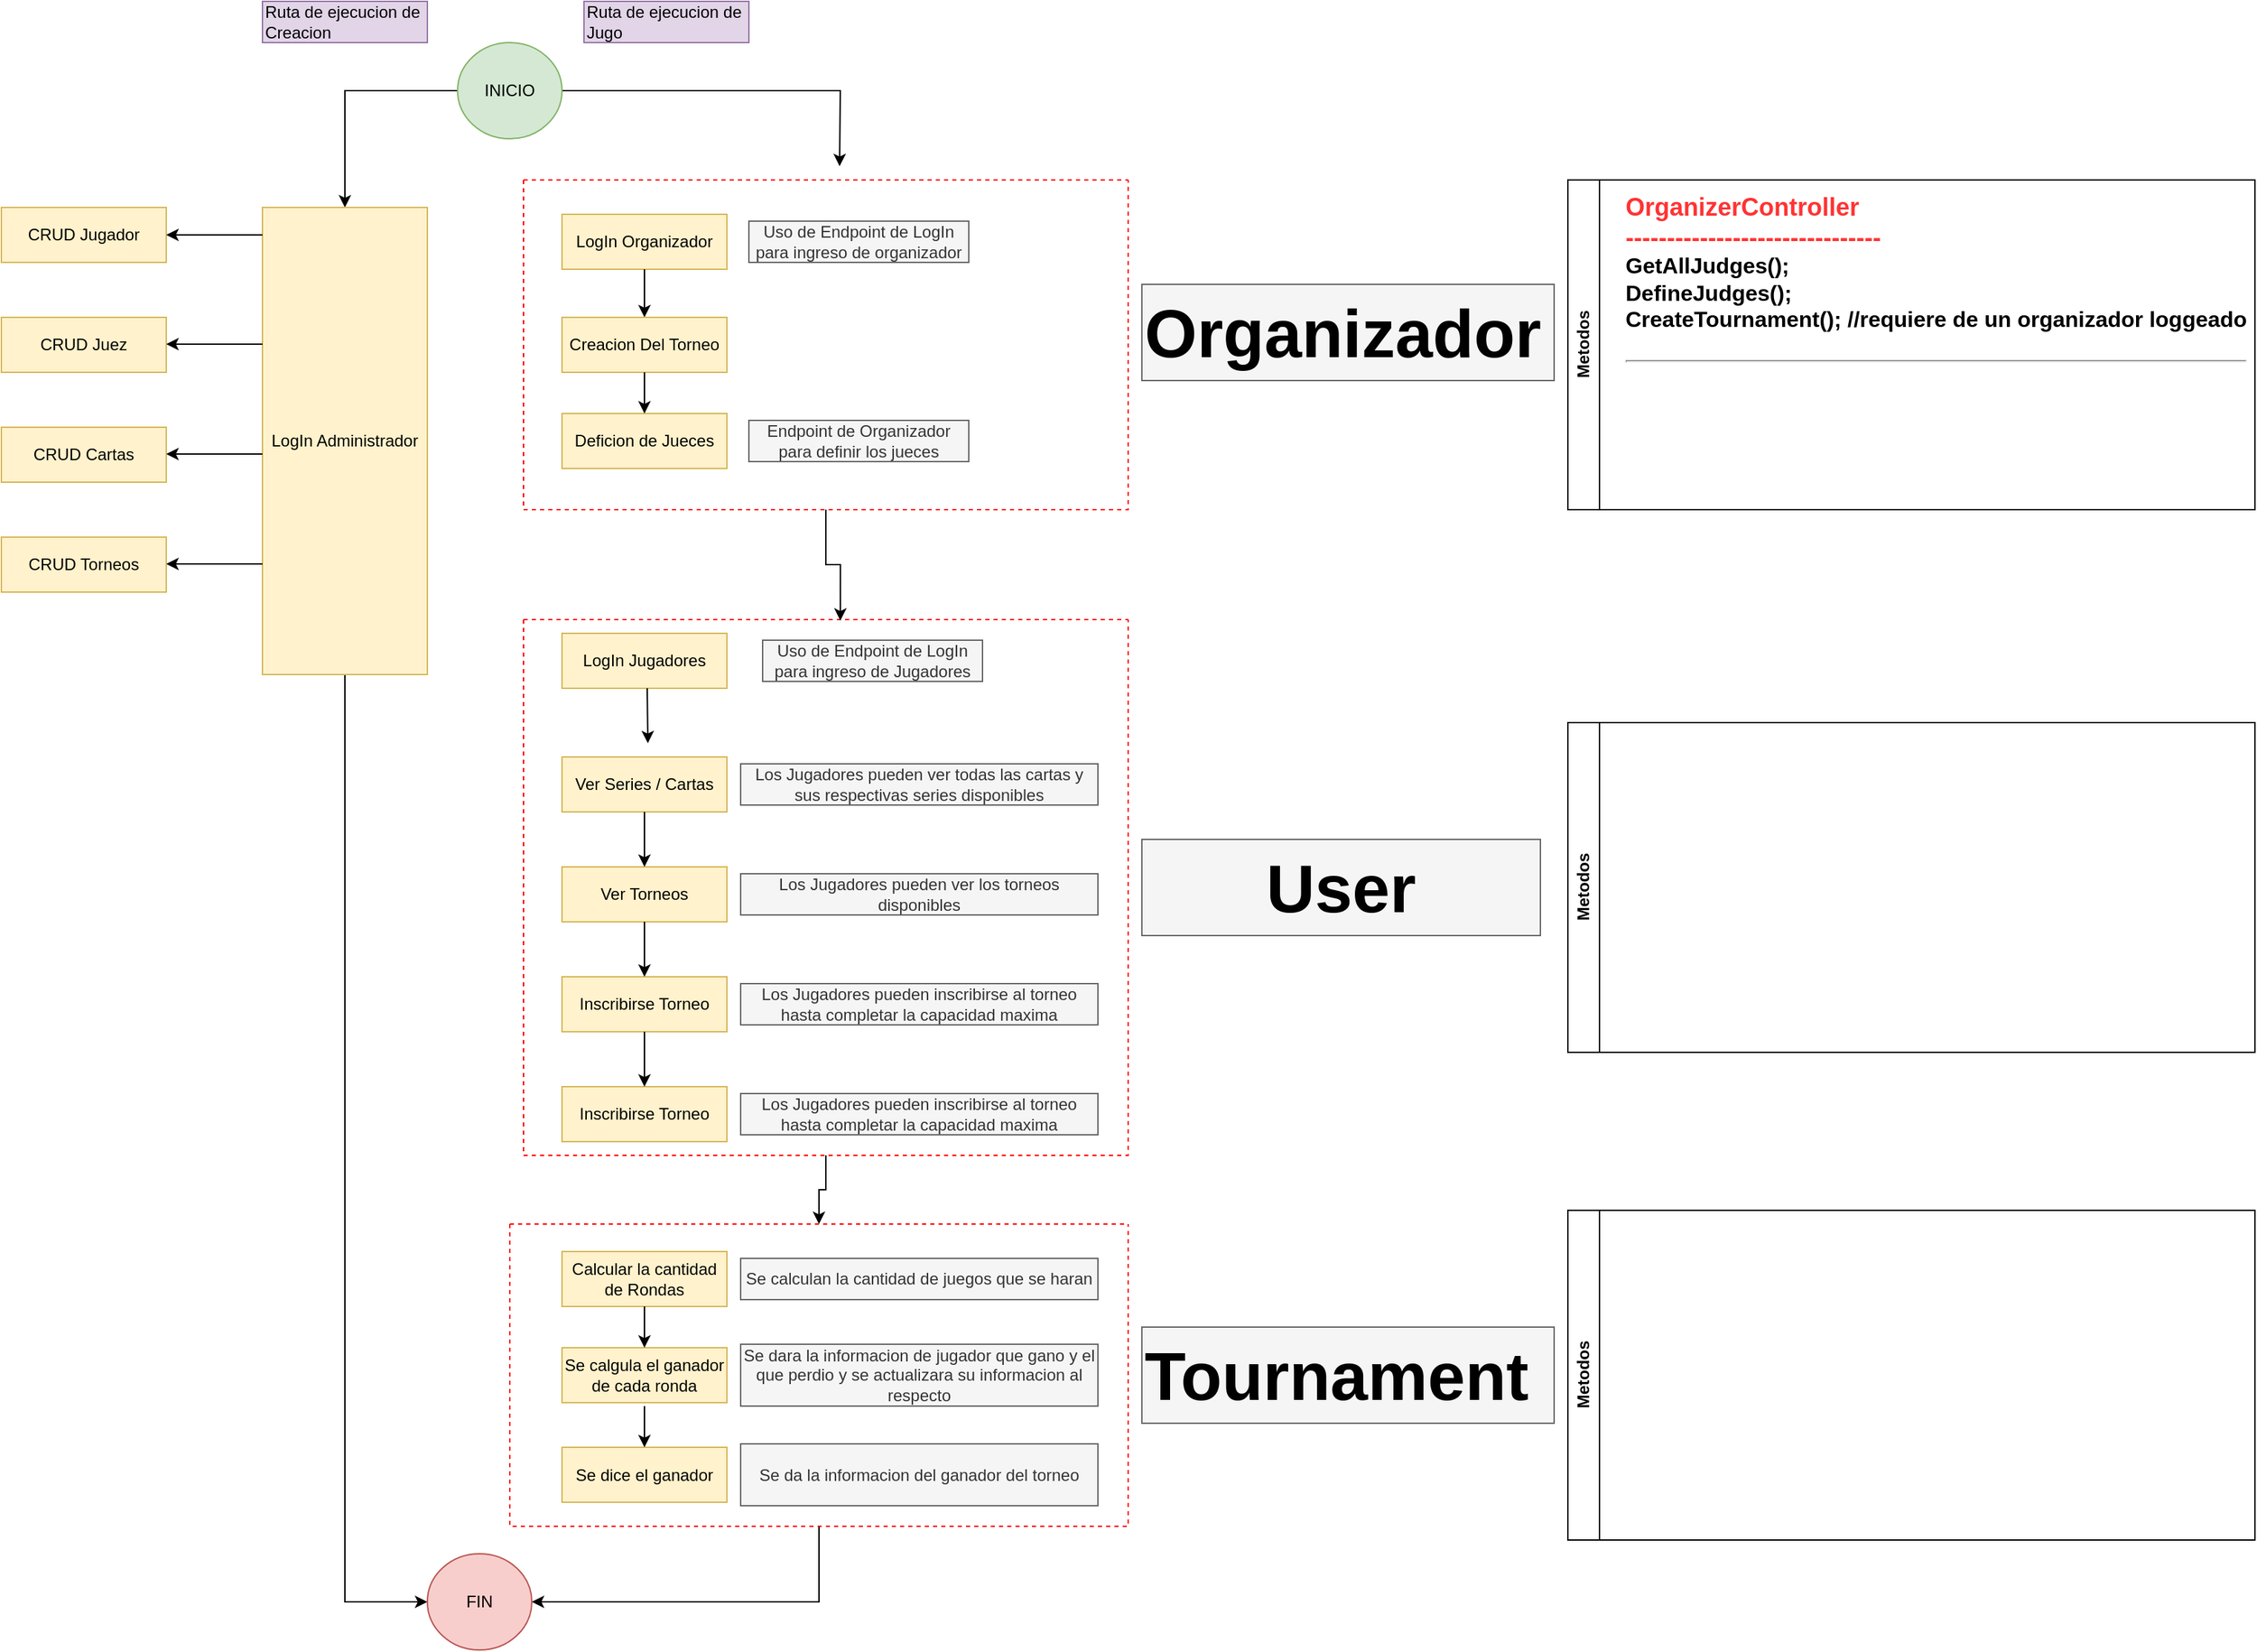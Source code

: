 <mxfile version="26.0.6">
  <diagram id="C5RBs43oDa-KdzZeNtuy" name="Page-1">
    <mxGraphModel dx="1751" dy="1924" grid="1" gridSize="10" guides="1" tooltips="1" connect="1" arrows="1" fold="1" page="1" pageScale="1" pageWidth="827" pageHeight="1169" math="0" shadow="0">
      <root>
        <mxCell id="WIyWlLk6GJQsqaUBKTNV-0" />
        <mxCell id="WIyWlLk6GJQsqaUBKTNV-1" parent="WIyWlLk6GJQsqaUBKTNV-0" />
        <mxCell id="nR5DASD_eiS3a2mbP523-37" style="edgeStyle=orthogonalEdgeStyle;rounded=0;orthogonalLoop=1;jettySize=auto;html=1;entryX=0.5;entryY=0;entryDx=0;entryDy=0;movable=0;resizable=0;rotatable=0;deletable=0;editable=0;locked=1;connectable=0;" edge="1" parent="WIyWlLk6GJQsqaUBKTNV-1" source="nR5DASD_eiS3a2mbP523-0" target="nR5DASD_eiS3a2mbP523-21">
          <mxGeometry relative="1" as="geometry" />
        </mxCell>
        <mxCell id="nR5DASD_eiS3a2mbP523-81" style="edgeStyle=orthogonalEdgeStyle;rounded=0;orthogonalLoop=1;jettySize=auto;html=1;" edge="1" parent="WIyWlLk6GJQsqaUBKTNV-1" source="nR5DASD_eiS3a2mbP523-0">
          <mxGeometry relative="1" as="geometry">
            <mxPoint x="1050" y="-670" as="targetPoint" />
          </mxGeometry>
        </mxCell>
        <mxCell id="nR5DASD_eiS3a2mbP523-0" value="INICIO" style="ellipse;whiteSpace=wrap;html=1;fillColor=#d5e8d4;strokeColor=#82b366;movable=1;resizable=1;rotatable=1;deletable=1;editable=1;locked=0;connectable=1;" vertex="1" parent="WIyWlLk6GJQsqaUBKTNV-1">
          <mxGeometry x="772" y="-760" width="76" height="70" as="geometry" />
        </mxCell>
        <mxCell id="nR5DASD_eiS3a2mbP523-2" value="LogIn Organizador" style="rounded=0;whiteSpace=wrap;html=1;fillColor=#fff2cc;strokeColor=#d6b656;movable=1;resizable=1;rotatable=1;deletable=1;editable=1;locked=0;connectable=1;" vertex="1" parent="WIyWlLk6GJQsqaUBKTNV-1">
          <mxGeometry x="848" y="-635" width="120" height="40" as="geometry" />
        </mxCell>
        <mxCell id="nR5DASD_eiS3a2mbP523-7" value="" style="endArrow=classic;html=1;rounded=0;exitX=0.5;exitY=1;exitDx=0;exitDy=0;entryX=0.5;entryY=0;entryDx=0;entryDy=0;movable=1;resizable=1;rotatable=1;deletable=1;editable=1;locked=0;connectable=1;" edge="1" parent="WIyWlLk6GJQsqaUBKTNV-1" source="nR5DASD_eiS3a2mbP523-2" target="nR5DASD_eiS3a2mbP523-8">
          <mxGeometry width="50" height="50" relative="1" as="geometry">
            <mxPoint x="860" y="-440" as="sourcePoint" />
            <mxPoint x="908" y="-550" as="targetPoint" />
          </mxGeometry>
        </mxCell>
        <mxCell id="nR5DASD_eiS3a2mbP523-8" value="Creacion Del Torneo" style="rounded=0;whiteSpace=wrap;html=1;fillColor=#fff2cc;strokeColor=#d6b656;movable=1;resizable=1;rotatable=1;deletable=1;editable=1;locked=0;connectable=1;" vertex="1" parent="WIyWlLk6GJQsqaUBKTNV-1">
          <mxGeometry x="848" y="-560" width="120" height="40" as="geometry" />
        </mxCell>
        <mxCell id="nR5DASD_eiS3a2mbP523-9" value="Deficion de Jueces" style="rounded=0;whiteSpace=wrap;html=1;fillColor=#fff2cc;strokeColor=#d6b656;movable=1;resizable=1;rotatable=1;deletable=1;editable=1;locked=0;connectable=1;" vertex="1" parent="WIyWlLk6GJQsqaUBKTNV-1">
          <mxGeometry x="848" y="-490" width="120" height="40" as="geometry" />
        </mxCell>
        <mxCell id="nR5DASD_eiS3a2mbP523-10" value="" style="endArrow=classic;html=1;rounded=0;exitX=0.5;exitY=1;exitDx=0;exitDy=0;entryX=0.5;entryY=0;entryDx=0;entryDy=0;movable=1;resizable=1;rotatable=1;deletable=1;editable=1;locked=0;connectable=1;" edge="1" parent="WIyWlLk6GJQsqaUBKTNV-1" source="nR5DASD_eiS3a2mbP523-8" target="nR5DASD_eiS3a2mbP523-9">
          <mxGeometry width="50" height="50" relative="1" as="geometry">
            <mxPoint x="917.5" y="-510" as="sourcePoint" />
            <mxPoint x="917.5" y="-460" as="targetPoint" />
          </mxGeometry>
        </mxCell>
        <mxCell id="nR5DASD_eiS3a2mbP523-11" value="Endpoint de Organizador para definir los jueces" style="text;html=1;align=center;verticalAlign=middle;whiteSpace=wrap;rounded=0;fillColor=#f5f5f5;fontColor=#333333;strokeColor=#666666;movable=1;resizable=1;rotatable=1;deletable=1;editable=1;locked=0;connectable=1;" vertex="1" parent="WIyWlLk6GJQsqaUBKTNV-1">
          <mxGeometry x="984" y="-485" width="160" height="30" as="geometry" />
        </mxCell>
        <mxCell id="nR5DASD_eiS3a2mbP523-12" value="Uso de Endpoint de LogIn para ingreso de organizador" style="text;html=1;align=center;verticalAlign=middle;whiteSpace=wrap;rounded=0;fillColor=#f5f5f5;fontColor=#333333;strokeColor=#666666;movable=1;resizable=1;rotatable=1;deletable=1;editable=1;locked=0;connectable=1;" vertex="1" parent="WIyWlLk6GJQsqaUBKTNV-1">
          <mxGeometry x="984" y="-630" width="160" height="30" as="geometry" />
        </mxCell>
        <mxCell id="nR5DASD_eiS3a2mbP523-16" value="LogIn Jugadores" style="rounded=0;whiteSpace=wrap;html=1;fillColor=#fff2cc;strokeColor=#d6b656;movable=0;resizable=0;rotatable=0;deletable=0;editable=0;locked=1;connectable=0;" vertex="1" parent="WIyWlLk6GJQsqaUBKTNV-1">
          <mxGeometry x="848" y="-330" width="120" height="40" as="geometry" />
        </mxCell>
        <mxCell id="nR5DASD_eiS3a2mbP523-18" value="Uso de Endpoint de LogIn para ingreso de Jugadores" style="text;html=1;align=center;verticalAlign=middle;whiteSpace=wrap;rounded=0;fillColor=#f5f5f5;fontColor=#333333;strokeColor=#666666;movable=0;resizable=0;rotatable=0;deletable=0;editable=0;locked=1;connectable=0;" vertex="1" parent="WIyWlLk6GJQsqaUBKTNV-1">
          <mxGeometry x="994" y="-325" width="160" height="30" as="geometry" />
        </mxCell>
        <mxCell id="nR5DASD_eiS3a2mbP523-19" value="Ruta de ejecucion de Jugo" style="text;html=1;align=left;verticalAlign=middle;whiteSpace=wrap;rounded=0;fillColor=#e1d5e7;strokeColor=#9673a6;movable=0;resizable=0;rotatable=0;deletable=0;editable=0;locked=1;connectable=0;" vertex="1" parent="WIyWlLk6GJQsqaUBKTNV-1">
          <mxGeometry x="864" y="-790" width="120" height="30" as="geometry" />
        </mxCell>
        <mxCell id="nR5DASD_eiS3a2mbP523-20" value="Ruta de ejecucion de Creacion" style="text;html=1;align=left;verticalAlign=middle;whiteSpace=wrap;rounded=0;fillColor=#e1d5e7;strokeColor=#9673a6;" vertex="1" parent="WIyWlLk6GJQsqaUBKTNV-1">
          <mxGeometry x="630" y="-790" width="120" height="30" as="geometry" />
        </mxCell>
        <mxCell id="nR5DASD_eiS3a2mbP523-84" style="edgeStyle=orthogonalEdgeStyle;rounded=0;orthogonalLoop=1;jettySize=auto;html=1;entryX=0;entryY=0.5;entryDx=0;entryDy=0;" edge="1" parent="WIyWlLk6GJQsqaUBKTNV-1" source="nR5DASD_eiS3a2mbP523-21" target="nR5DASD_eiS3a2mbP523-83">
          <mxGeometry relative="1" as="geometry" />
        </mxCell>
        <mxCell id="nR5DASD_eiS3a2mbP523-21" value="LogIn Administrador" style="rounded=0;whiteSpace=wrap;html=1;fillColor=#fff2cc;strokeColor=#d6b656;movable=1;resizable=1;rotatable=1;deletable=1;editable=1;locked=0;connectable=1;" vertex="1" parent="WIyWlLk6GJQsqaUBKTNV-1">
          <mxGeometry x="630" y="-640" width="120" height="340" as="geometry" />
        </mxCell>
        <mxCell id="nR5DASD_eiS3a2mbP523-24" value="CRUD Jugador" style="rounded=0;whiteSpace=wrap;html=1;fillColor=#fff2cc;strokeColor=#d6b656;movable=0;resizable=0;rotatable=0;deletable=0;editable=0;locked=1;connectable=0;" vertex="1" parent="WIyWlLk6GJQsqaUBKTNV-1">
          <mxGeometry x="440" y="-640" width="120" height="40" as="geometry" />
        </mxCell>
        <mxCell id="nR5DASD_eiS3a2mbP523-26" value="CRUD Juez" style="rounded=0;whiteSpace=wrap;html=1;fillColor=#fff2cc;strokeColor=#d6b656;movable=0;resizable=0;rotatable=0;deletable=0;editable=0;locked=1;connectable=0;" vertex="1" parent="WIyWlLk6GJQsqaUBKTNV-1">
          <mxGeometry x="440" y="-560" width="120" height="40" as="geometry" />
        </mxCell>
        <mxCell id="nR5DASD_eiS3a2mbP523-27" value="CRUD Cartas" style="rounded=0;whiteSpace=wrap;html=1;fillColor=#fff2cc;strokeColor=#d6b656;movable=0;resizable=0;rotatable=0;deletable=0;editable=0;locked=1;connectable=0;" vertex="1" parent="WIyWlLk6GJQsqaUBKTNV-1">
          <mxGeometry x="440" y="-480" width="120" height="40" as="geometry" />
        </mxCell>
        <mxCell id="nR5DASD_eiS3a2mbP523-28" value="CRUD Torneos" style="rounded=0;whiteSpace=wrap;html=1;fillColor=#fff2cc;strokeColor=#d6b656;movable=0;resizable=0;rotatable=0;deletable=0;editable=0;locked=1;connectable=0;" vertex="1" parent="WIyWlLk6GJQsqaUBKTNV-1">
          <mxGeometry x="440" y="-400" width="120" height="40" as="geometry" />
        </mxCell>
        <mxCell id="nR5DASD_eiS3a2mbP523-29" value="" style="endArrow=classic;html=1;rounded=0;entryX=1;entryY=0.5;entryDx=0;entryDy=0;movable=0;resizable=0;rotatable=0;deletable=0;editable=0;locked=1;connectable=0;" edge="1" parent="WIyWlLk6GJQsqaUBKTNV-1" target="nR5DASD_eiS3a2mbP523-24">
          <mxGeometry width="50" height="50" relative="1" as="geometry">
            <mxPoint x="630" y="-620" as="sourcePoint" />
            <mxPoint x="680" y="-670" as="targetPoint" />
          </mxGeometry>
        </mxCell>
        <mxCell id="nR5DASD_eiS3a2mbP523-30" value="" style="endArrow=classic;html=1;rounded=0;entryX=1;entryY=0.5;entryDx=0;entryDy=0;movable=0;resizable=0;rotatable=0;deletable=0;editable=0;locked=1;connectable=0;" edge="1" parent="WIyWlLk6GJQsqaUBKTNV-1">
          <mxGeometry width="50" height="50" relative="1" as="geometry">
            <mxPoint x="630" y="-540.5" as="sourcePoint" />
            <mxPoint x="560" y="-540.5" as="targetPoint" />
          </mxGeometry>
        </mxCell>
        <mxCell id="nR5DASD_eiS3a2mbP523-31" value="" style="endArrow=classic;html=1;rounded=0;entryX=1;entryY=0.5;entryDx=0;entryDy=0;movable=0;resizable=0;rotatable=0;deletable=0;editable=0;locked=1;connectable=0;" edge="1" parent="WIyWlLk6GJQsqaUBKTNV-1">
          <mxGeometry width="50" height="50" relative="1" as="geometry">
            <mxPoint x="630" y="-460.5" as="sourcePoint" />
            <mxPoint x="560" y="-460.5" as="targetPoint" />
          </mxGeometry>
        </mxCell>
        <mxCell id="nR5DASD_eiS3a2mbP523-32" value="" style="endArrow=classic;html=1;rounded=0;entryX=1;entryY=0.5;entryDx=0;entryDy=0;movable=0;resizable=0;rotatable=0;deletable=0;editable=0;locked=1;connectable=0;" edge="1" parent="WIyWlLk6GJQsqaUBKTNV-1">
          <mxGeometry width="50" height="50" relative="1" as="geometry">
            <mxPoint x="630" y="-380.5" as="sourcePoint" />
            <mxPoint x="560" y="-380.5" as="targetPoint" />
          </mxGeometry>
        </mxCell>
        <mxCell id="nR5DASD_eiS3a2mbP523-41" value="" style="endArrow=classic;html=1;rounded=0;exitX=0.5;exitY=1;exitDx=0;exitDy=0;" edge="1" parent="WIyWlLk6GJQsqaUBKTNV-1">
          <mxGeometry width="50" height="50" relative="1" as="geometry">
            <mxPoint x="910" y="-290" as="sourcePoint" />
            <mxPoint x="910.5" y="-250" as="targetPoint" />
          </mxGeometry>
        </mxCell>
        <mxCell id="nR5DASD_eiS3a2mbP523-58" value="" style="group;movable=0;resizable=0;rotatable=0;deletable=0;editable=0;locked=1;connectable=0;" vertex="1" connectable="0" parent="WIyWlLk6GJQsqaUBKTNV-1">
          <mxGeometry x="848" y="-240" width="390" height="280" as="geometry" />
        </mxCell>
        <mxCell id="nR5DASD_eiS3a2mbP523-42" value="Ver Series / Cartas" style="rounded=0;whiteSpace=wrap;html=1;fillColor=#fff2cc;strokeColor=#d6b656;" vertex="1" parent="nR5DASD_eiS3a2mbP523-58">
          <mxGeometry width="120" height="40" as="geometry" />
        </mxCell>
        <mxCell id="nR5DASD_eiS3a2mbP523-43" value="Los Jugadores pueden ver todas las cartas y sus respectivas series disponibles" style="text;html=1;align=center;verticalAlign=middle;whiteSpace=wrap;rounded=0;fillColor=#f5f5f5;fontColor=#333333;strokeColor=#666666;" vertex="1" parent="nR5DASD_eiS3a2mbP523-58">
          <mxGeometry x="130" y="5" width="260" height="30" as="geometry" />
        </mxCell>
        <mxCell id="nR5DASD_eiS3a2mbP523-46" value="Ver Torneos" style="rounded=0;whiteSpace=wrap;html=1;fillColor=#fff2cc;strokeColor=#d6b656;" vertex="1" parent="nR5DASD_eiS3a2mbP523-58">
          <mxGeometry y="80" width="120" height="40" as="geometry" />
        </mxCell>
        <mxCell id="nR5DASD_eiS3a2mbP523-47" value="Los Jugadores pueden ver los torneos disponibles" style="text;html=1;align=center;verticalAlign=middle;whiteSpace=wrap;rounded=0;fillColor=#f5f5f5;fontColor=#333333;strokeColor=#666666;" vertex="1" parent="nR5DASD_eiS3a2mbP523-58">
          <mxGeometry x="130" y="85" width="260" height="30" as="geometry" />
        </mxCell>
        <mxCell id="nR5DASD_eiS3a2mbP523-50" value="Inscribirse Torneo" style="rounded=0;whiteSpace=wrap;html=1;fillColor=#fff2cc;strokeColor=#d6b656;" vertex="1" parent="nR5DASD_eiS3a2mbP523-58">
          <mxGeometry y="160" width="120" height="40" as="geometry" />
        </mxCell>
        <mxCell id="nR5DASD_eiS3a2mbP523-51" value="Los Jugadores pueden inscribirse al torneo hasta completar la capacidad maxima" style="text;html=1;align=center;verticalAlign=middle;whiteSpace=wrap;rounded=0;fillColor=#f5f5f5;fontColor=#333333;strokeColor=#666666;" vertex="1" parent="nR5DASD_eiS3a2mbP523-58">
          <mxGeometry x="130" y="165" width="260" height="30" as="geometry" />
        </mxCell>
        <mxCell id="nR5DASD_eiS3a2mbP523-53" value="Inscribirse Torneo" style="rounded=0;whiteSpace=wrap;html=1;fillColor=#fff2cc;strokeColor=#d6b656;" vertex="1" parent="nR5DASD_eiS3a2mbP523-58">
          <mxGeometry y="240" width="120" height="40" as="geometry" />
        </mxCell>
        <mxCell id="nR5DASD_eiS3a2mbP523-54" value="Los Jugadores pueden inscribirse al torneo hasta completar la capacidad maxima" style="text;html=1;align=center;verticalAlign=middle;whiteSpace=wrap;rounded=0;fillColor=#f5f5f5;fontColor=#333333;strokeColor=#666666;" vertex="1" parent="nR5DASD_eiS3a2mbP523-58">
          <mxGeometry x="130" y="245" width="260" height="30" as="geometry" />
        </mxCell>
        <mxCell id="nR5DASD_eiS3a2mbP523-49" value="" style="endArrow=classic;html=1;rounded=0;exitX=0.5;exitY=1;exitDx=0;exitDy=0;" edge="1" parent="nR5DASD_eiS3a2mbP523-58" source="nR5DASD_eiS3a2mbP523-42" target="nR5DASD_eiS3a2mbP523-46">
          <mxGeometry width="50" height="50" relative="1" as="geometry">
            <mxPoint x="62" y="75" as="sourcePoint" />
            <mxPoint x="112" y="25" as="targetPoint" />
          </mxGeometry>
        </mxCell>
        <mxCell id="nR5DASD_eiS3a2mbP523-52" value="" style="endArrow=classic;html=1;rounded=0;exitX=0.5;exitY=1;exitDx=0;exitDy=0;" edge="1" parent="nR5DASD_eiS3a2mbP523-58" target="nR5DASD_eiS3a2mbP523-50" source="nR5DASD_eiS3a2mbP523-46">
          <mxGeometry width="50" height="50" relative="1" as="geometry">
            <mxPoint x="60" y="150" as="sourcePoint" />
            <mxPoint x="112" y="105" as="targetPoint" />
          </mxGeometry>
        </mxCell>
        <mxCell id="nR5DASD_eiS3a2mbP523-55" value="" style="endArrow=classic;html=1;rounded=0;exitX=0.5;exitY=1;exitDx=0;exitDy=0;" edge="1" parent="nR5DASD_eiS3a2mbP523-58" target="nR5DASD_eiS3a2mbP523-53" source="nR5DASD_eiS3a2mbP523-50">
          <mxGeometry width="50" height="50" relative="1" as="geometry">
            <mxPoint x="60" y="230" as="sourcePoint" />
            <mxPoint x="112" y="185" as="targetPoint" />
          </mxGeometry>
        </mxCell>
        <mxCell id="nR5DASD_eiS3a2mbP523-79" style="edgeStyle=orthogonalEdgeStyle;rounded=0;orthogonalLoop=1;jettySize=auto;html=1;entryX=0.5;entryY=0;entryDx=0;entryDy=0;" edge="1" parent="WIyWlLk6GJQsqaUBKTNV-1" source="nR5DASD_eiS3a2mbP523-60" target="nR5DASD_eiS3a2mbP523-62">
          <mxGeometry relative="1" as="geometry" />
        </mxCell>
        <mxCell id="nR5DASD_eiS3a2mbP523-60" value="" style="swimlane;startSize=0;fillColor=#e1d5e7;strokeColor=#FF0000;dashed=1;" vertex="1" parent="WIyWlLk6GJQsqaUBKTNV-1">
          <mxGeometry x="820" y="-340" width="440" height="390" as="geometry" />
        </mxCell>
        <mxCell id="nR5DASD_eiS3a2mbP523-61" value="&lt;h1 style=&quot;margin-top: 0px;&quot;&gt;&lt;span style=&quot;background-color: transparent; color: light-dark(rgb(0, 0, 0), rgb(255, 255, 255));&quot;&gt;&lt;font style=&quot;font-size: 49px;&quot;&gt;User&lt;/font&gt;&lt;/span&gt;&lt;/h1&gt;" style="text;html=1;whiteSpace=wrap;overflow=hidden;rounded=0;fillColor=#f5f5f5;fontColor=#333333;strokeColor=#666666;align=center;" vertex="1" parent="WIyWlLk6GJQsqaUBKTNV-1">
          <mxGeometry x="1270" y="-180" width="290" height="70" as="geometry" />
        </mxCell>
        <mxCell id="nR5DASD_eiS3a2mbP523-85" style="edgeStyle=orthogonalEdgeStyle;rounded=0;orthogonalLoop=1;jettySize=auto;html=1;exitX=0.5;exitY=1;exitDx=0;exitDy=0;entryX=1;entryY=0.5;entryDx=0;entryDy=0;" edge="1" parent="WIyWlLk6GJQsqaUBKTNV-1" source="nR5DASD_eiS3a2mbP523-62" target="nR5DASD_eiS3a2mbP523-83">
          <mxGeometry relative="1" as="geometry" />
        </mxCell>
        <mxCell id="nR5DASD_eiS3a2mbP523-62" value="" style="swimlane;startSize=0;fillColor=#e1d5e7;strokeColor=#FF0000;dashed=1;" vertex="1" parent="WIyWlLk6GJQsqaUBKTNV-1">
          <mxGeometry x="810" y="100" width="450" height="220" as="geometry" />
        </mxCell>
        <mxCell id="nR5DASD_eiS3a2mbP523-63" value="&lt;h1 style=&quot;margin-top: 0px;&quot;&gt;&lt;span style=&quot;background-color: transparent; color: light-dark(rgb(0, 0, 0), rgb(255, 255, 255));&quot;&gt;&lt;font style=&quot;font-size: 49px;&quot;&gt;Organizador&lt;/font&gt;&lt;/span&gt;&lt;/h1&gt;" style="text;html=1;whiteSpace=wrap;overflow=hidden;rounded=0;fillColor=#f5f5f5;fontColor=#333333;strokeColor=#666666;" vertex="1" parent="WIyWlLk6GJQsqaUBKTNV-1">
          <mxGeometry x="1270" y="-584" width="300" height="70" as="geometry" />
        </mxCell>
        <mxCell id="nR5DASD_eiS3a2mbP523-66" value="Calcular la cantidad de Rondas" style="rounded=0;whiteSpace=wrap;html=1;fillColor=#fff2cc;strokeColor=#d6b656;" vertex="1" parent="WIyWlLk6GJQsqaUBKTNV-1">
          <mxGeometry x="848" y="120" width="120" height="40" as="geometry" />
        </mxCell>
        <mxCell id="nR5DASD_eiS3a2mbP523-67" value="Se calculan la cantidad de juegos que se haran" style="text;html=1;align=center;verticalAlign=middle;whiteSpace=wrap;rounded=0;fillColor=#f5f5f5;fontColor=#333333;strokeColor=#666666;" vertex="1" parent="WIyWlLk6GJQsqaUBKTNV-1">
          <mxGeometry x="978" y="125" width="260" height="30" as="geometry" />
        </mxCell>
        <mxCell id="nR5DASD_eiS3a2mbP523-68" value="Se calgula el ganador de cada ronda" style="rounded=0;whiteSpace=wrap;html=1;fillColor=#fff2cc;strokeColor=#d6b656;" vertex="1" parent="WIyWlLk6GJQsqaUBKTNV-1">
          <mxGeometry x="848" y="190" width="120" height="40" as="geometry" />
        </mxCell>
        <mxCell id="nR5DASD_eiS3a2mbP523-69" value="Se dara la informacion de jugador que gano y el que perdio y se actualizara su informacion al respecto" style="text;html=1;align=center;verticalAlign=middle;whiteSpace=wrap;rounded=0;fillColor=#f5f5f5;fontColor=#333333;strokeColor=#666666;" vertex="1" parent="WIyWlLk6GJQsqaUBKTNV-1">
          <mxGeometry x="978" y="187.5" width="260" height="45" as="geometry" />
        </mxCell>
        <mxCell id="nR5DASD_eiS3a2mbP523-70" value="" style="endArrow=classic;html=1;rounded=0;movable=1;resizable=1;rotatable=1;deletable=1;editable=1;locked=0;connectable=1;exitX=0.5;exitY=1;exitDx=0;exitDy=0;" edge="1" parent="WIyWlLk6GJQsqaUBKTNV-1" source="nR5DASD_eiS3a2mbP523-66">
          <mxGeometry width="50" height="50" relative="1" as="geometry">
            <mxPoint x="907.98" y="170" as="sourcePoint" />
            <mxPoint x="908" y="190" as="targetPoint" />
          </mxGeometry>
        </mxCell>
        <mxCell id="nR5DASD_eiS3a2mbP523-72" value="Se dice el ganador" style="rounded=0;whiteSpace=wrap;html=1;fillColor=#fff2cc;strokeColor=#d6b656;" vertex="1" parent="WIyWlLk6GJQsqaUBKTNV-1">
          <mxGeometry x="848" y="262.5" width="120" height="40" as="geometry" />
        </mxCell>
        <mxCell id="nR5DASD_eiS3a2mbP523-73" value="Se da la informacion del ganador del torneo" style="text;html=1;align=center;verticalAlign=middle;whiteSpace=wrap;rounded=0;fillColor=#f5f5f5;fontColor=#333333;strokeColor=#666666;" vertex="1" parent="WIyWlLk6GJQsqaUBKTNV-1">
          <mxGeometry x="978" y="260" width="260" height="45" as="geometry" />
        </mxCell>
        <mxCell id="nR5DASD_eiS3a2mbP523-74" value="" style="endArrow=classic;html=1;rounded=0;movable=1;resizable=1;rotatable=1;deletable=1;editable=1;locked=0;connectable=1;exitX=0.5;exitY=1;exitDx=0;exitDy=0;" edge="1" parent="WIyWlLk6GJQsqaUBKTNV-1">
          <mxGeometry width="50" height="50" relative="1" as="geometry">
            <mxPoint x="908" y="232.5" as="sourcePoint" />
            <mxPoint x="908" y="262.5" as="targetPoint" />
          </mxGeometry>
        </mxCell>
        <mxCell id="nR5DASD_eiS3a2mbP523-76" value="" style="swimlane;startSize=0;fillColor=#e1d5e7;strokeColor=#FF0000;dashed=1;" vertex="1" parent="WIyWlLk6GJQsqaUBKTNV-1">
          <mxGeometry x="820" y="-660" width="440" height="240" as="geometry" />
        </mxCell>
        <mxCell id="nR5DASD_eiS3a2mbP523-80" style="edgeStyle=orthogonalEdgeStyle;rounded=0;orthogonalLoop=1;jettySize=auto;html=1;entryX=0.524;entryY=0.002;entryDx=0;entryDy=0;entryPerimeter=0;" edge="1" parent="WIyWlLk6GJQsqaUBKTNV-1" source="nR5DASD_eiS3a2mbP523-76" target="nR5DASD_eiS3a2mbP523-60">
          <mxGeometry relative="1" as="geometry" />
        </mxCell>
        <mxCell id="nR5DASD_eiS3a2mbP523-82" value="&lt;h1 style=&quot;margin-top: 0px;&quot;&gt;&lt;span style=&quot;background-color: transparent; color: light-dark(rgb(0, 0, 0), rgb(255, 255, 255));&quot;&gt;&lt;font style=&quot;font-size: 49px;&quot;&gt;Tournament&lt;/font&gt;&lt;/span&gt;&lt;/h1&gt;" style="text;html=1;whiteSpace=wrap;overflow=hidden;rounded=0;fillColor=#f5f5f5;fontColor=#333333;strokeColor=#666666;" vertex="1" parent="WIyWlLk6GJQsqaUBKTNV-1">
          <mxGeometry x="1270" y="175" width="300" height="70" as="geometry" />
        </mxCell>
        <mxCell id="nR5DASD_eiS3a2mbP523-83" value="FIN" style="ellipse;whiteSpace=wrap;html=1;fillColor=#f8cecc;strokeColor=#b85450;movable=1;resizable=1;rotatable=1;deletable=1;editable=1;locked=0;connectable=1;" vertex="1" parent="WIyWlLk6GJQsqaUBKTNV-1">
          <mxGeometry x="750" y="340" width="76" height="70" as="geometry" />
        </mxCell>
        <mxCell id="nR5DASD_eiS3a2mbP523-87" value="Metodos" style="swimlane;horizontal=0;whiteSpace=wrap;html=1;movable=0;resizable=0;rotatable=0;deletable=0;editable=0;locked=1;connectable=0;" vertex="1" parent="WIyWlLk6GJQsqaUBKTNV-1">
          <mxGeometry x="1580" y="-660" width="500" height="240" as="geometry" />
        </mxCell>
        <mxCell id="nR5DASD_eiS3a2mbP523-89" value="Metodos" style="swimlane;horizontal=0;whiteSpace=wrap;html=1;movable=0;resizable=0;rotatable=0;deletable=0;editable=0;locked=1;connectable=0;" vertex="1" parent="WIyWlLk6GJQsqaUBKTNV-1">
          <mxGeometry x="1580" y="-265" width="500" height="240" as="geometry" />
        </mxCell>
        <mxCell id="nR5DASD_eiS3a2mbP523-90" value="Metodos" style="swimlane;horizontal=0;whiteSpace=wrap;html=1;movable=0;resizable=0;rotatable=0;deletable=0;editable=0;locked=1;connectable=0;" vertex="1" parent="WIyWlLk6GJQsqaUBKTNV-1">
          <mxGeometry x="1580" y="90" width="500" height="240" as="geometry" />
        </mxCell>
        <mxCell id="nR5DASD_eiS3a2mbP523-94" value="&lt;font style=&quot;font-size: 18px; color: rgb(255, 51, 51);&quot;&gt;&lt;b style=&quot;&quot;&gt;OrganizerController&lt;/b&gt;&lt;/font&gt;&lt;div&gt;&lt;font color=&quot;#ff3333&quot;&gt;&lt;span style=&quot;font-size: 18px;&quot;&gt;&lt;b&gt;-------------------------------&lt;br&gt;&lt;/b&gt;&lt;/span&gt;&lt;/font&gt;&lt;div&gt;&lt;font style=&quot;font-size: 16px; color: rgb(0, 0, 0);&quot;&gt;&lt;b style=&quot;&quot;&gt;GetAllJudges();&lt;/b&gt;&lt;/font&gt;&lt;/div&gt;&lt;div&gt;&lt;font style=&quot;font-size: 16px; color: rgb(0, 0, 0);&quot;&gt;&lt;b style=&quot;&quot;&gt;DefineJudges();&lt;/b&gt;&lt;/font&gt;&lt;/div&gt;&lt;div&gt;&lt;font style=&quot;font-size: 16px; color: rgb(0, 0, 0);&quot;&gt;&lt;b style=&quot;&quot;&gt;CreateTournament(); //requiere de un organizador loggeado&lt;/b&gt;&lt;/font&gt;&lt;/div&gt;&lt;div&gt;&lt;br&gt;&lt;/div&gt;&lt;div&gt;&lt;hr&gt;&lt;div&gt;&lt;font style=&quot;font-size: 18px; color: rgb(255, 51, 51);&quot;&gt;&lt;b style=&quot;&quot;&gt;&amp;nbsp;&lt;/b&gt;&lt;/font&gt;&lt;/div&gt;&lt;/div&gt;&lt;/div&gt;" style="text;html=1;align=left;verticalAlign=middle;whiteSpace=wrap;rounded=0;" vertex="1" parent="WIyWlLk6GJQsqaUBKTNV-1">
          <mxGeometry x="1620" y="-640" width="460" height="130" as="geometry" />
        </mxCell>
      </root>
    </mxGraphModel>
  </diagram>
</mxfile>
